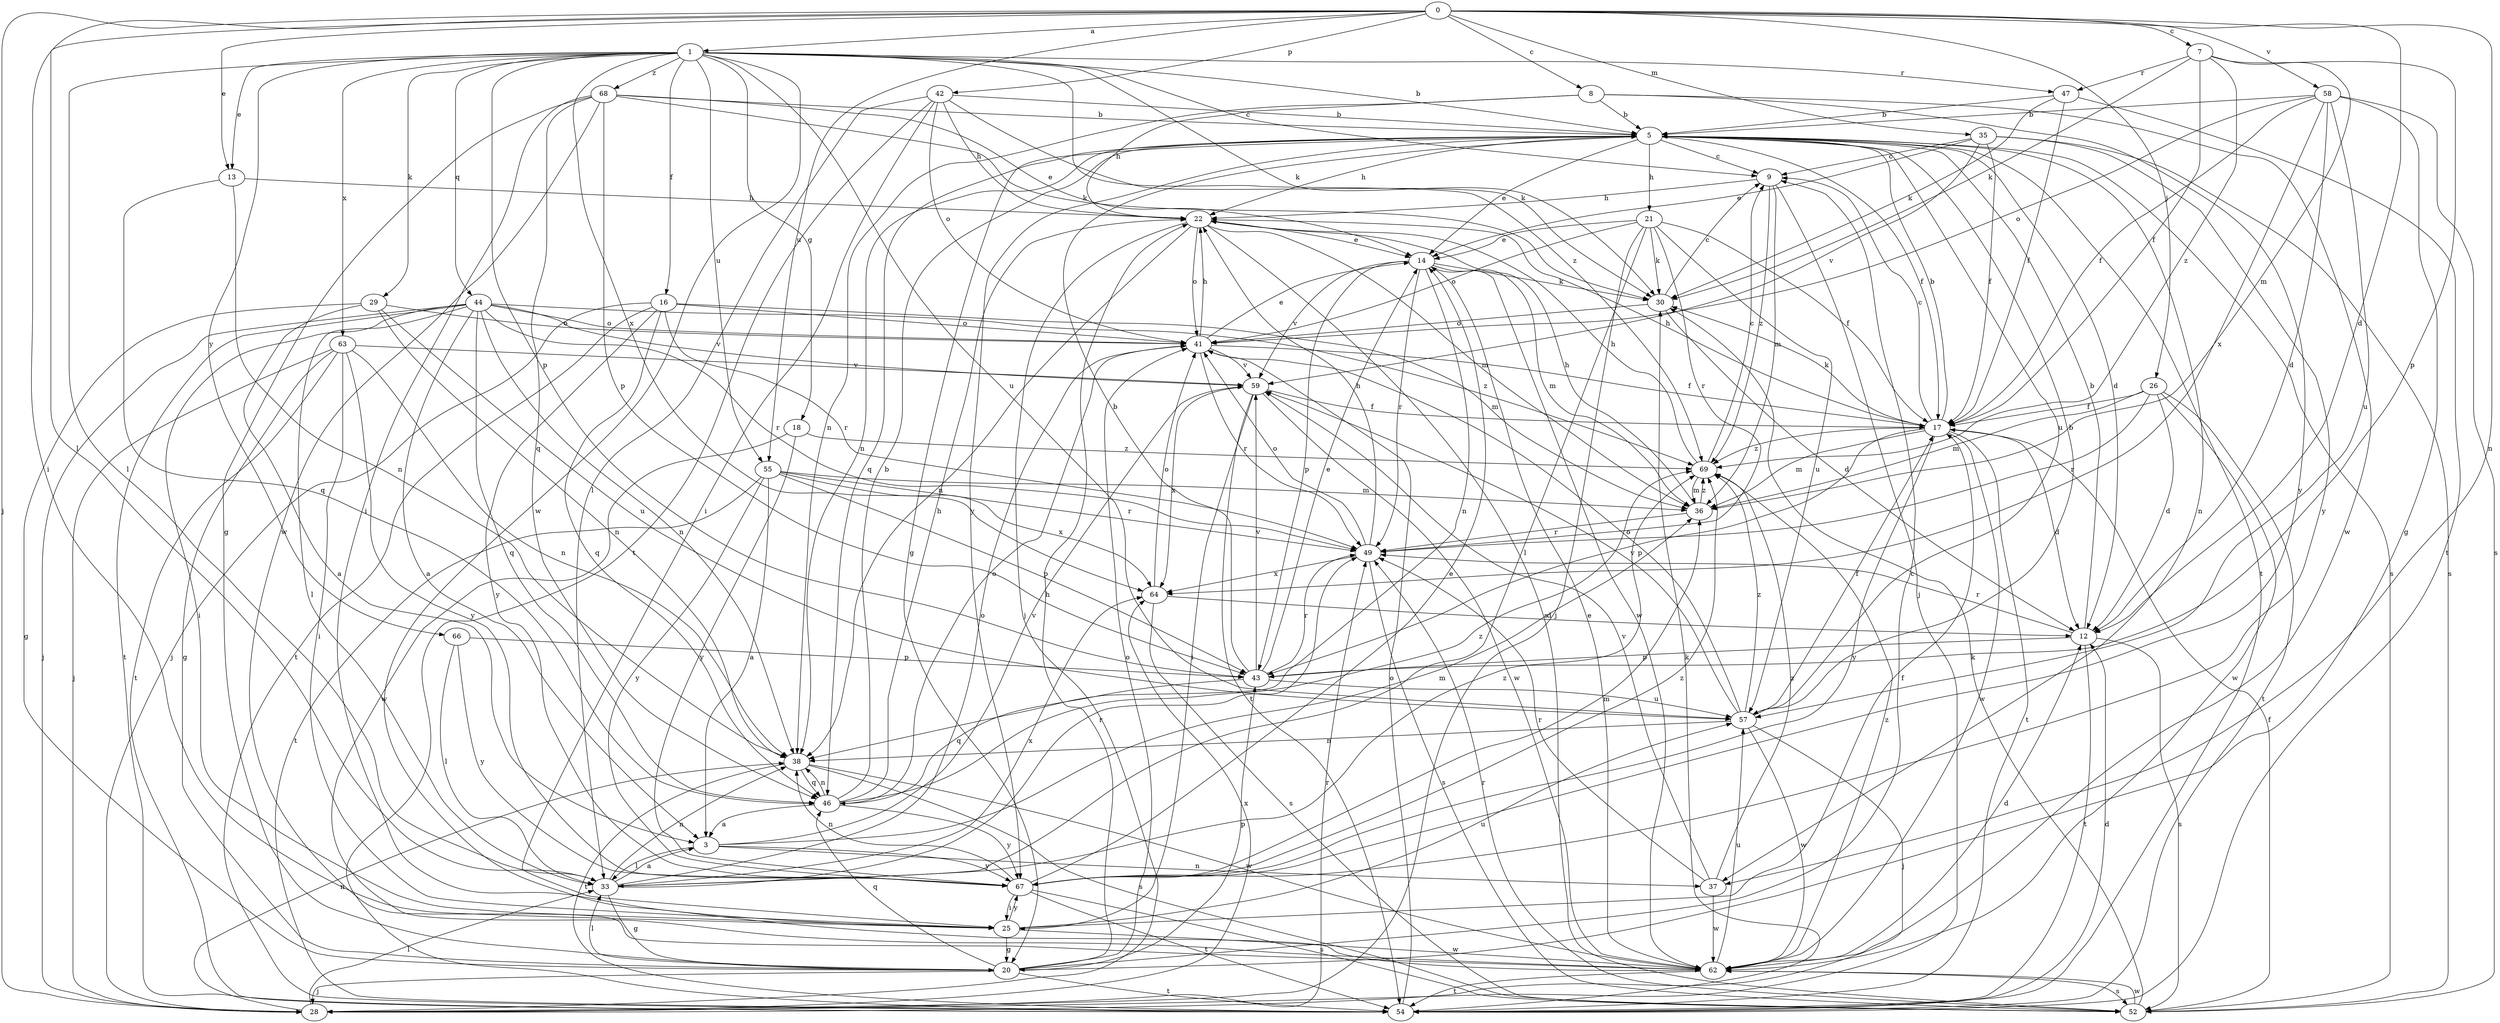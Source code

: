 strict digraph  {
0;
1;
3;
5;
7;
8;
9;
12;
13;
14;
16;
17;
18;
20;
21;
22;
25;
26;
28;
29;
30;
33;
35;
36;
37;
38;
41;
42;
43;
44;
46;
47;
49;
52;
54;
55;
57;
58;
59;
62;
63;
64;
66;
67;
68;
69;
0 -> 1  [label=a];
0 -> 7  [label=c];
0 -> 8  [label=c];
0 -> 12  [label=d];
0 -> 13  [label=e];
0 -> 25  [label=i];
0 -> 26  [label=j];
0 -> 28  [label=j];
0 -> 33  [label=l];
0 -> 35  [label=m];
0 -> 37  [label=n];
0 -> 42  [label=p];
0 -> 55  [label=u];
0 -> 58  [label=v];
1 -> 5  [label=b];
1 -> 9  [label=c];
1 -> 13  [label=e];
1 -> 16  [label=f];
1 -> 18  [label=g];
1 -> 29  [label=k];
1 -> 30  [label=k];
1 -> 33  [label=l];
1 -> 43  [label=p];
1 -> 44  [label=q];
1 -> 47  [label=r];
1 -> 55  [label=u];
1 -> 57  [label=u];
1 -> 62  [label=w];
1 -> 63  [label=x];
1 -> 64  [label=x];
1 -> 66  [label=y];
1 -> 68  [label=z];
1 -> 69  [label=z];
3 -> 33  [label=l];
3 -> 36  [label=m];
3 -> 37  [label=n];
3 -> 59  [label=v];
3 -> 67  [label=y];
5 -> 9  [label=c];
5 -> 12  [label=d];
5 -> 14  [label=e];
5 -> 17  [label=f];
5 -> 20  [label=g];
5 -> 21  [label=h];
5 -> 22  [label=h];
5 -> 37  [label=n];
5 -> 38  [label=n];
5 -> 46  [label=q];
5 -> 52  [label=s];
5 -> 54  [label=t];
5 -> 57  [label=u];
5 -> 67  [label=y];
7 -> 17  [label=f];
7 -> 30  [label=k];
7 -> 36  [label=m];
7 -> 43  [label=p];
7 -> 47  [label=r];
7 -> 69  [label=z];
8 -> 5  [label=b];
8 -> 22  [label=h];
8 -> 38  [label=n];
8 -> 62  [label=w];
8 -> 67  [label=y];
9 -> 22  [label=h];
9 -> 28  [label=j];
9 -> 36  [label=m];
9 -> 69  [label=z];
12 -> 5  [label=b];
12 -> 43  [label=p];
12 -> 49  [label=r];
12 -> 52  [label=s];
12 -> 54  [label=t];
13 -> 22  [label=h];
13 -> 38  [label=n];
13 -> 46  [label=q];
14 -> 30  [label=k];
14 -> 36  [label=m];
14 -> 38  [label=n];
14 -> 43  [label=p];
14 -> 49  [label=r];
14 -> 59  [label=v];
14 -> 62  [label=w];
16 -> 28  [label=j];
16 -> 36  [label=m];
16 -> 41  [label=o];
16 -> 46  [label=q];
16 -> 49  [label=r];
16 -> 54  [label=t];
16 -> 67  [label=y];
17 -> 5  [label=b];
17 -> 9  [label=c];
17 -> 12  [label=d];
17 -> 22  [label=h];
17 -> 30  [label=k];
17 -> 36  [label=m];
17 -> 43  [label=p];
17 -> 54  [label=t];
17 -> 62  [label=w];
17 -> 67  [label=y];
17 -> 69  [label=z];
18 -> 62  [label=w];
18 -> 67  [label=y];
18 -> 69  [label=z];
20 -> 9  [label=c];
20 -> 22  [label=h];
20 -> 28  [label=j];
20 -> 33  [label=l];
20 -> 41  [label=o];
20 -> 43  [label=p];
20 -> 46  [label=q];
20 -> 54  [label=t];
21 -> 14  [label=e];
21 -> 17  [label=f];
21 -> 28  [label=j];
21 -> 30  [label=k];
21 -> 33  [label=l];
21 -> 41  [label=o];
21 -> 49  [label=r];
21 -> 57  [label=u];
22 -> 14  [label=e];
22 -> 28  [label=j];
22 -> 36  [label=m];
22 -> 38  [label=n];
22 -> 41  [label=o];
22 -> 52  [label=s];
25 -> 17  [label=f];
25 -> 20  [label=g];
25 -> 57  [label=u];
25 -> 62  [label=w];
25 -> 67  [label=y];
26 -> 12  [label=d];
26 -> 17  [label=f];
26 -> 36  [label=m];
26 -> 49  [label=r];
26 -> 54  [label=t];
26 -> 62  [label=w];
28 -> 33  [label=l];
28 -> 38  [label=n];
28 -> 49  [label=r];
28 -> 64  [label=x];
29 -> 3  [label=a];
29 -> 20  [label=g];
29 -> 38  [label=n];
29 -> 41  [label=o];
29 -> 57  [label=u];
30 -> 9  [label=c];
30 -> 12  [label=d];
30 -> 41  [label=o];
33 -> 3  [label=a];
33 -> 20  [label=g];
33 -> 38  [label=n];
33 -> 41  [label=o];
33 -> 49  [label=r];
33 -> 64  [label=x];
33 -> 69  [label=z];
35 -> 9  [label=c];
35 -> 14  [label=e];
35 -> 17  [label=f];
35 -> 52  [label=s];
35 -> 59  [label=v];
35 -> 67  [label=y];
36 -> 22  [label=h];
36 -> 49  [label=r];
36 -> 69  [label=z];
37 -> 49  [label=r];
37 -> 59  [label=v];
37 -> 62  [label=w];
37 -> 69  [label=z];
38 -> 46  [label=q];
38 -> 52  [label=s];
38 -> 54  [label=t];
38 -> 62  [label=w];
41 -> 14  [label=e];
41 -> 17  [label=f];
41 -> 22  [label=h];
41 -> 49  [label=r];
41 -> 59  [label=v];
42 -> 5  [label=b];
42 -> 22  [label=h];
42 -> 25  [label=i];
42 -> 30  [label=k];
42 -> 33  [label=l];
42 -> 41  [label=o];
42 -> 54  [label=t];
43 -> 5  [label=b];
43 -> 14  [label=e];
43 -> 46  [label=q];
43 -> 49  [label=r];
43 -> 57  [label=u];
43 -> 59  [label=v];
44 -> 3  [label=a];
44 -> 25  [label=i];
44 -> 28  [label=j];
44 -> 33  [label=l];
44 -> 38  [label=n];
44 -> 41  [label=o];
44 -> 46  [label=q];
44 -> 49  [label=r];
44 -> 54  [label=t];
44 -> 59  [label=v];
44 -> 69  [label=z];
46 -> 3  [label=a];
46 -> 5  [label=b];
46 -> 22  [label=h];
46 -> 38  [label=n];
46 -> 41  [label=o];
46 -> 67  [label=y];
46 -> 69  [label=z];
47 -> 5  [label=b];
47 -> 17  [label=f];
47 -> 30  [label=k];
47 -> 54  [label=t];
49 -> 22  [label=h];
49 -> 41  [label=o];
49 -> 52  [label=s];
49 -> 64  [label=x];
52 -> 17  [label=f];
52 -> 30  [label=k];
52 -> 49  [label=r];
52 -> 62  [label=w];
54 -> 12  [label=d];
54 -> 30  [label=k];
54 -> 41  [label=o];
55 -> 3  [label=a];
55 -> 36  [label=m];
55 -> 43  [label=p];
55 -> 49  [label=r];
55 -> 54  [label=t];
55 -> 64  [label=x];
55 -> 67  [label=y];
57 -> 5  [label=b];
57 -> 17  [label=f];
57 -> 28  [label=j];
57 -> 38  [label=n];
57 -> 41  [label=o];
57 -> 59  [label=v];
57 -> 62  [label=w];
57 -> 69  [label=z];
58 -> 5  [label=b];
58 -> 12  [label=d];
58 -> 17  [label=f];
58 -> 20  [label=g];
58 -> 41  [label=o];
58 -> 52  [label=s];
58 -> 57  [label=u];
58 -> 64  [label=x];
59 -> 17  [label=f];
59 -> 25  [label=i];
59 -> 54  [label=t];
59 -> 62  [label=w];
59 -> 64  [label=x];
62 -> 12  [label=d];
62 -> 14  [label=e];
62 -> 52  [label=s];
62 -> 54  [label=t];
62 -> 57  [label=u];
62 -> 69  [label=z];
63 -> 20  [label=g];
63 -> 25  [label=i];
63 -> 28  [label=j];
63 -> 38  [label=n];
63 -> 54  [label=t];
63 -> 59  [label=v];
63 -> 67  [label=y];
64 -> 12  [label=d];
64 -> 41  [label=o];
64 -> 52  [label=s];
66 -> 33  [label=l];
66 -> 43  [label=p];
66 -> 67  [label=y];
67 -> 14  [label=e];
67 -> 25  [label=i];
67 -> 36  [label=m];
67 -> 38  [label=n];
67 -> 52  [label=s];
67 -> 54  [label=t];
67 -> 69  [label=z];
68 -> 5  [label=b];
68 -> 14  [label=e];
68 -> 20  [label=g];
68 -> 25  [label=i];
68 -> 30  [label=k];
68 -> 43  [label=p];
68 -> 46  [label=q];
68 -> 62  [label=w];
69 -> 9  [label=c];
69 -> 22  [label=h];
69 -> 36  [label=m];
}
